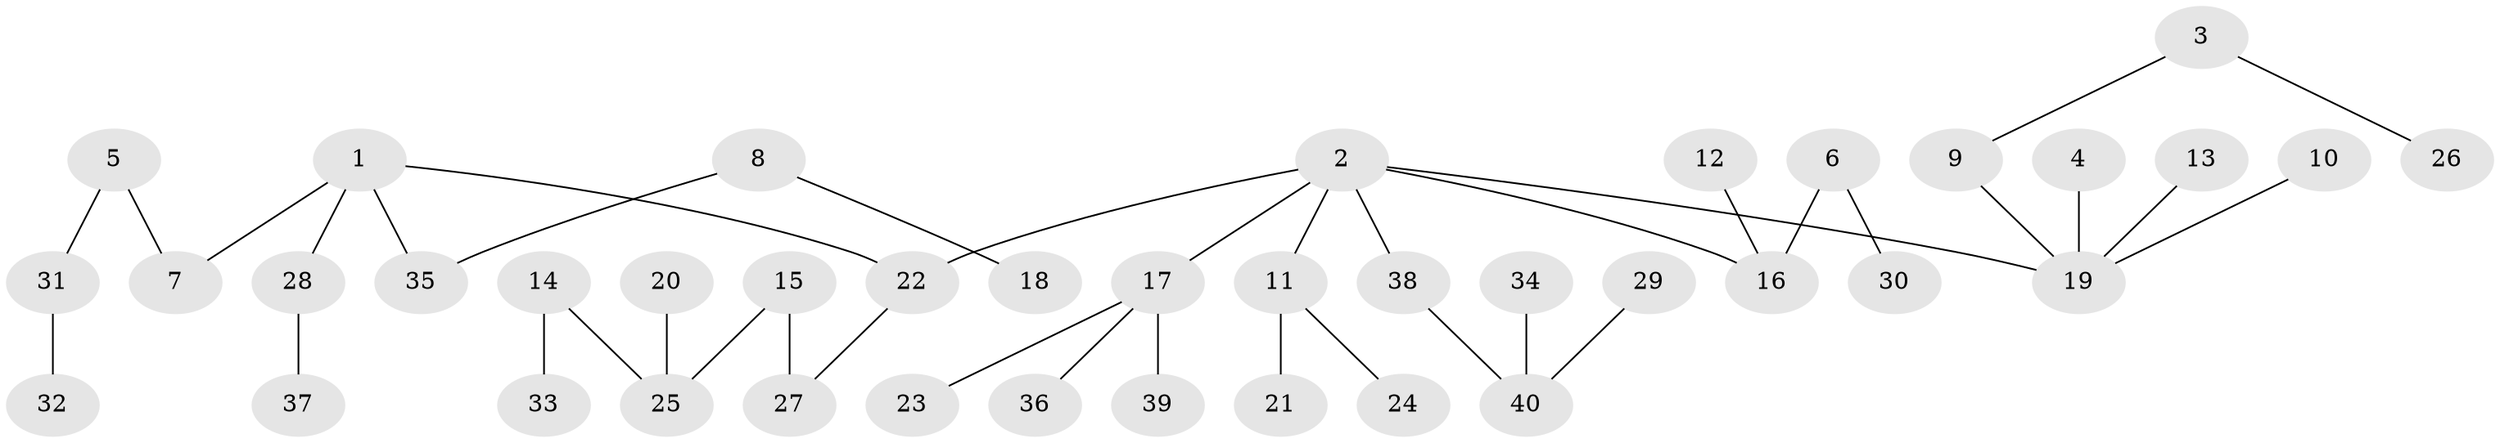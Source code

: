 // original degree distribution, {4: 0.0875, 3: 0.1125, 6: 0.0125, 2: 0.3, 7: 0.0125, 1: 0.4625, 5: 0.0125}
// Generated by graph-tools (version 1.1) at 2025/37/03/04/25 23:37:30]
// undirected, 40 vertices, 39 edges
graph export_dot {
  node [color=gray90,style=filled];
  1;
  2;
  3;
  4;
  5;
  6;
  7;
  8;
  9;
  10;
  11;
  12;
  13;
  14;
  15;
  16;
  17;
  18;
  19;
  20;
  21;
  22;
  23;
  24;
  25;
  26;
  27;
  28;
  29;
  30;
  31;
  32;
  33;
  34;
  35;
  36;
  37;
  38;
  39;
  40;
  1 -- 7 [weight=1.0];
  1 -- 22 [weight=1.0];
  1 -- 28 [weight=1.0];
  1 -- 35 [weight=1.0];
  2 -- 11 [weight=1.0];
  2 -- 16 [weight=1.0];
  2 -- 17 [weight=1.0];
  2 -- 19 [weight=1.0];
  2 -- 22 [weight=1.0];
  2 -- 38 [weight=1.0];
  3 -- 9 [weight=1.0];
  3 -- 26 [weight=1.0];
  4 -- 19 [weight=1.0];
  5 -- 7 [weight=1.0];
  5 -- 31 [weight=1.0];
  6 -- 16 [weight=1.0];
  6 -- 30 [weight=1.0];
  8 -- 18 [weight=1.0];
  8 -- 35 [weight=1.0];
  9 -- 19 [weight=1.0];
  10 -- 19 [weight=1.0];
  11 -- 21 [weight=1.0];
  11 -- 24 [weight=1.0];
  12 -- 16 [weight=1.0];
  13 -- 19 [weight=1.0];
  14 -- 25 [weight=1.0];
  14 -- 33 [weight=1.0];
  15 -- 25 [weight=1.0];
  15 -- 27 [weight=1.0];
  17 -- 23 [weight=1.0];
  17 -- 36 [weight=1.0];
  17 -- 39 [weight=1.0];
  20 -- 25 [weight=1.0];
  22 -- 27 [weight=1.0];
  28 -- 37 [weight=1.0];
  29 -- 40 [weight=1.0];
  31 -- 32 [weight=1.0];
  34 -- 40 [weight=1.0];
  38 -- 40 [weight=1.0];
}
